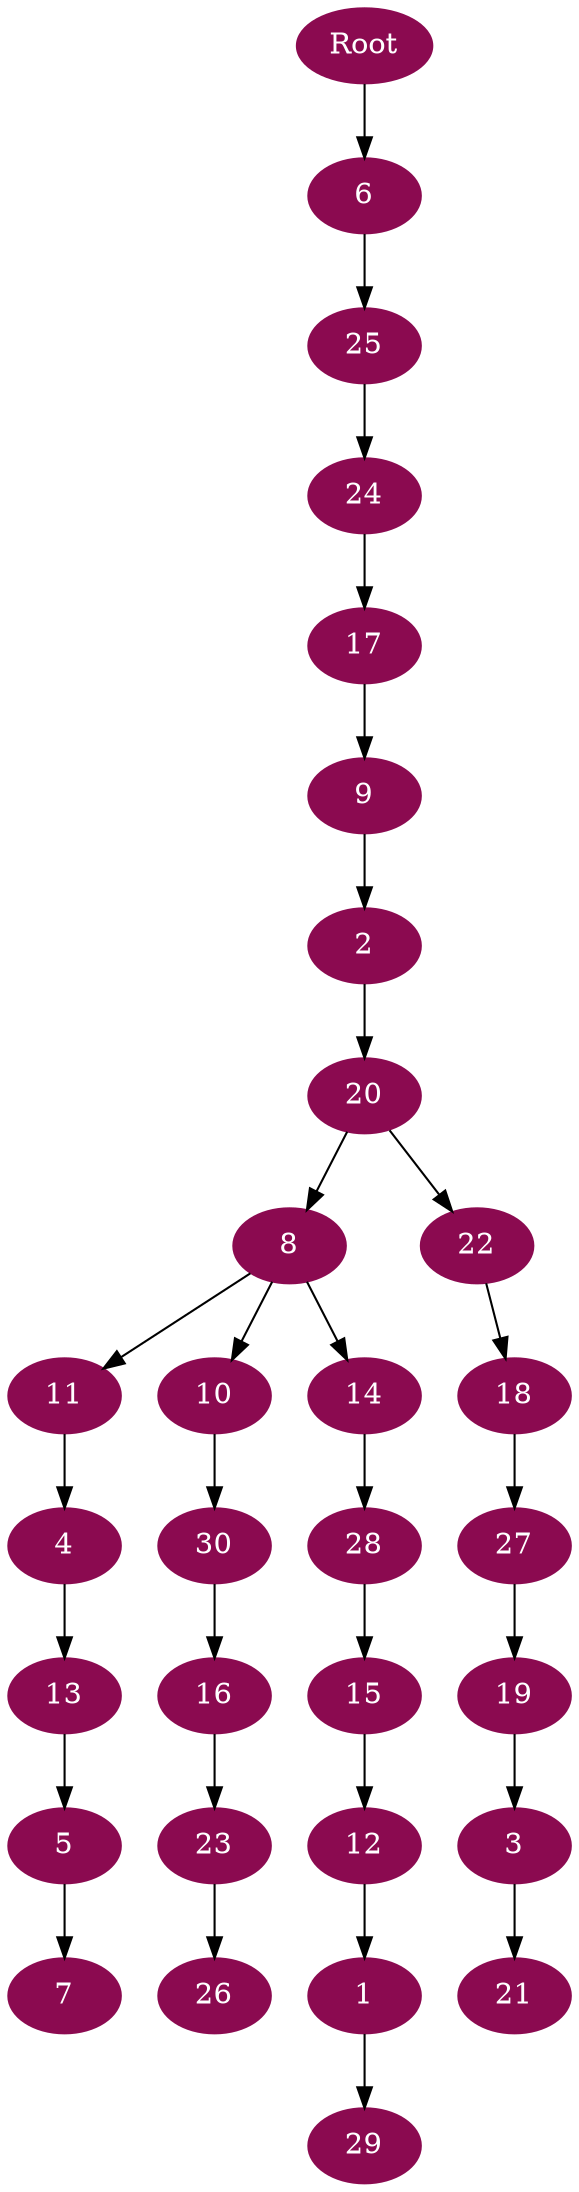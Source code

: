 digraph G {
node [color=deeppink4, style=filled, fontcolor=white];
12 -> 1;
9 -> 2;
19 -> 3;
11 -> 4;
13 -> 5;
Root -> 6;
5 -> 7;
20 -> 8;
17 -> 9;
8 -> 10;
8 -> 11;
15 -> 12;
4 -> 13;
8 -> 14;
28 -> 15;
30 -> 16;
24 -> 17;
22 -> 18;
27 -> 19;
2 -> 20;
3 -> 21;
20 -> 22;
16 -> 23;
25 -> 24;
6 -> 25;
23 -> 26;
18 -> 27;
14 -> 28;
1 -> 29;
10 -> 30;
}
